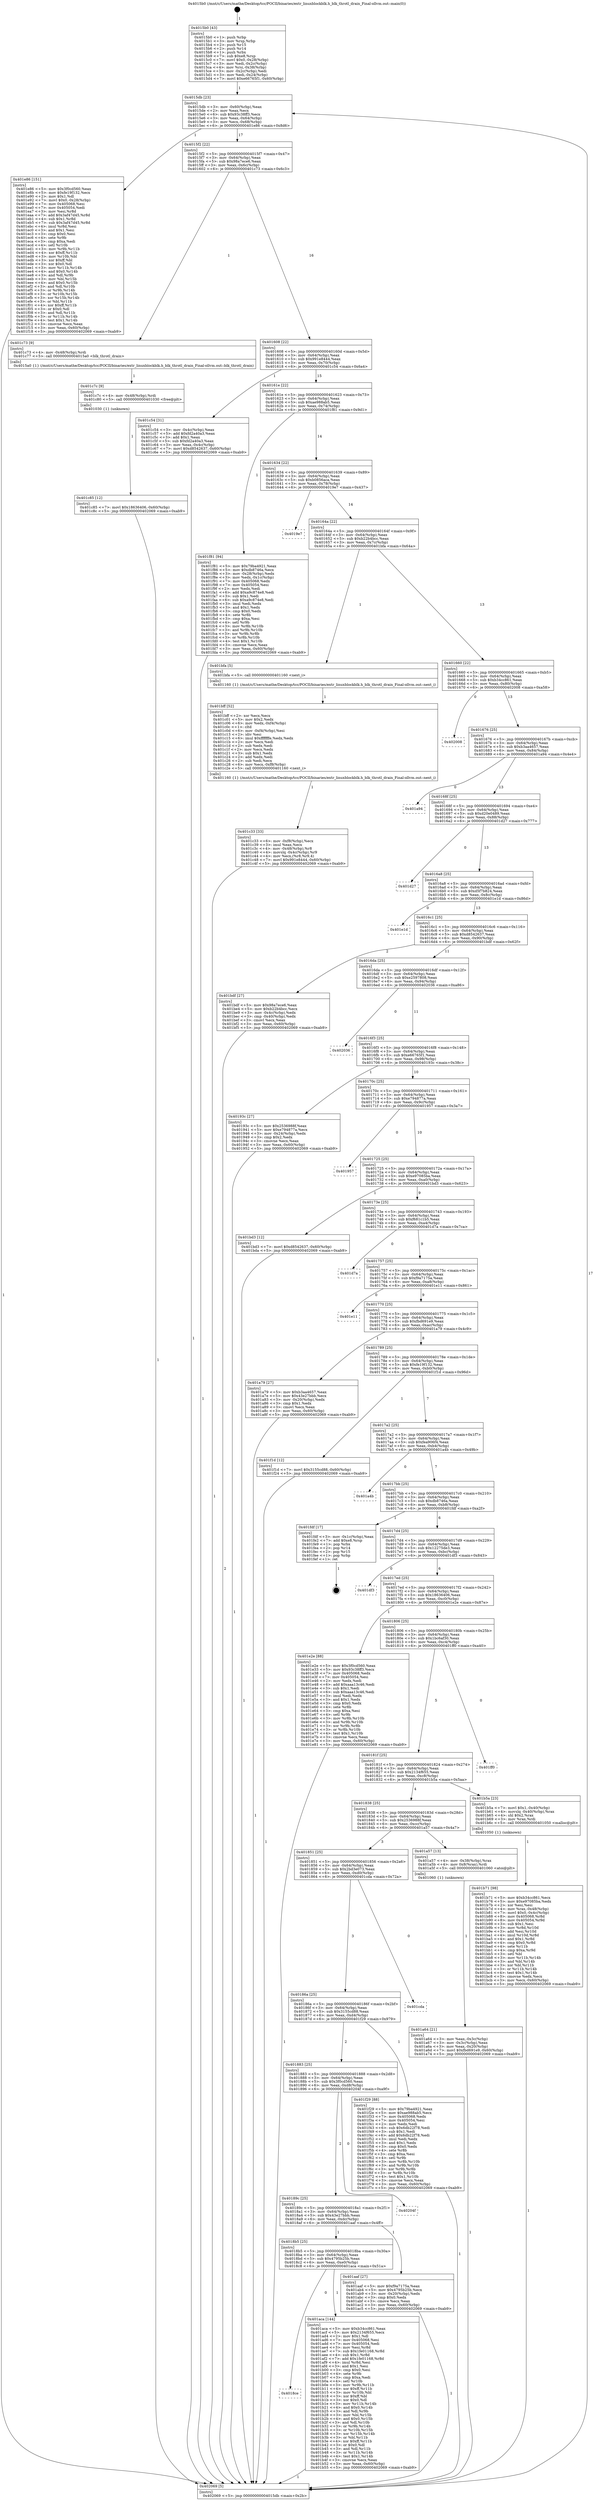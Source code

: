 digraph "0x4015b0" {
  label = "0x4015b0 (/mnt/c/Users/mathe/Desktop/tcc/POCII/binaries/extr_linuxblockblk.h_blk_throtl_drain_Final-ollvm.out::main(0))"
  labelloc = "t"
  node[shape=record]

  Entry [label="",width=0.3,height=0.3,shape=circle,fillcolor=black,style=filled]
  "0x4015db" [label="{
     0x4015db [23]\l
     | [instrs]\l
     &nbsp;&nbsp;0x4015db \<+3\>: mov -0x60(%rbp),%eax\l
     &nbsp;&nbsp;0x4015de \<+2\>: mov %eax,%ecx\l
     &nbsp;&nbsp;0x4015e0 \<+6\>: sub $0x93c38ff3,%ecx\l
     &nbsp;&nbsp;0x4015e6 \<+3\>: mov %eax,-0x64(%rbp)\l
     &nbsp;&nbsp;0x4015e9 \<+3\>: mov %ecx,-0x68(%rbp)\l
     &nbsp;&nbsp;0x4015ec \<+6\>: je 0000000000401e86 \<main+0x8d6\>\l
  }"]
  "0x401e86" [label="{
     0x401e86 [151]\l
     | [instrs]\l
     &nbsp;&nbsp;0x401e86 \<+5\>: mov $0x3f0cd560,%eax\l
     &nbsp;&nbsp;0x401e8b \<+5\>: mov $0xfe19f132,%ecx\l
     &nbsp;&nbsp;0x401e90 \<+2\>: mov $0x1,%dl\l
     &nbsp;&nbsp;0x401e92 \<+7\>: movl $0x0,-0x28(%rbp)\l
     &nbsp;&nbsp;0x401e99 \<+7\>: mov 0x405068,%esi\l
     &nbsp;&nbsp;0x401ea0 \<+7\>: mov 0x405054,%edi\l
     &nbsp;&nbsp;0x401ea7 \<+3\>: mov %esi,%r8d\l
     &nbsp;&nbsp;0x401eaa \<+7\>: add $0x3af47d45,%r8d\l
     &nbsp;&nbsp;0x401eb1 \<+4\>: sub $0x1,%r8d\l
     &nbsp;&nbsp;0x401eb5 \<+7\>: sub $0x3af47d45,%r8d\l
     &nbsp;&nbsp;0x401ebc \<+4\>: imul %r8d,%esi\l
     &nbsp;&nbsp;0x401ec0 \<+3\>: and $0x1,%esi\l
     &nbsp;&nbsp;0x401ec3 \<+3\>: cmp $0x0,%esi\l
     &nbsp;&nbsp;0x401ec6 \<+4\>: sete %r9b\l
     &nbsp;&nbsp;0x401eca \<+3\>: cmp $0xa,%edi\l
     &nbsp;&nbsp;0x401ecd \<+4\>: setl %r10b\l
     &nbsp;&nbsp;0x401ed1 \<+3\>: mov %r9b,%r11b\l
     &nbsp;&nbsp;0x401ed4 \<+4\>: xor $0xff,%r11b\l
     &nbsp;&nbsp;0x401ed8 \<+3\>: mov %r10b,%bl\l
     &nbsp;&nbsp;0x401edb \<+3\>: xor $0xff,%bl\l
     &nbsp;&nbsp;0x401ede \<+3\>: xor $0x0,%dl\l
     &nbsp;&nbsp;0x401ee1 \<+3\>: mov %r11b,%r14b\l
     &nbsp;&nbsp;0x401ee4 \<+4\>: and $0x0,%r14b\l
     &nbsp;&nbsp;0x401ee8 \<+3\>: and %dl,%r9b\l
     &nbsp;&nbsp;0x401eeb \<+3\>: mov %bl,%r15b\l
     &nbsp;&nbsp;0x401eee \<+4\>: and $0x0,%r15b\l
     &nbsp;&nbsp;0x401ef2 \<+3\>: and %dl,%r10b\l
     &nbsp;&nbsp;0x401ef5 \<+3\>: or %r9b,%r14b\l
     &nbsp;&nbsp;0x401ef8 \<+3\>: or %r10b,%r15b\l
     &nbsp;&nbsp;0x401efb \<+3\>: xor %r15b,%r14b\l
     &nbsp;&nbsp;0x401efe \<+3\>: or %bl,%r11b\l
     &nbsp;&nbsp;0x401f01 \<+4\>: xor $0xff,%r11b\l
     &nbsp;&nbsp;0x401f05 \<+3\>: or $0x0,%dl\l
     &nbsp;&nbsp;0x401f08 \<+3\>: and %dl,%r11b\l
     &nbsp;&nbsp;0x401f0b \<+3\>: or %r11b,%r14b\l
     &nbsp;&nbsp;0x401f0e \<+4\>: test $0x1,%r14b\l
     &nbsp;&nbsp;0x401f12 \<+3\>: cmovne %ecx,%eax\l
     &nbsp;&nbsp;0x401f15 \<+3\>: mov %eax,-0x60(%rbp)\l
     &nbsp;&nbsp;0x401f18 \<+5\>: jmp 0000000000402069 \<main+0xab9\>\l
  }"]
  "0x4015f2" [label="{
     0x4015f2 [22]\l
     | [instrs]\l
     &nbsp;&nbsp;0x4015f2 \<+5\>: jmp 00000000004015f7 \<main+0x47\>\l
     &nbsp;&nbsp;0x4015f7 \<+3\>: mov -0x64(%rbp),%eax\l
     &nbsp;&nbsp;0x4015fa \<+5\>: sub $0x98a7ece6,%eax\l
     &nbsp;&nbsp;0x4015ff \<+3\>: mov %eax,-0x6c(%rbp)\l
     &nbsp;&nbsp;0x401602 \<+6\>: je 0000000000401c73 \<main+0x6c3\>\l
  }"]
  Exit [label="",width=0.3,height=0.3,shape=circle,fillcolor=black,style=filled,peripheries=2]
  "0x401c73" [label="{
     0x401c73 [9]\l
     | [instrs]\l
     &nbsp;&nbsp;0x401c73 \<+4\>: mov -0x48(%rbp),%rdi\l
     &nbsp;&nbsp;0x401c77 \<+5\>: call 00000000004015a0 \<blk_throtl_drain\>\l
     | [calls]\l
     &nbsp;&nbsp;0x4015a0 \{1\} (/mnt/c/Users/mathe/Desktop/tcc/POCII/binaries/extr_linuxblockblk.h_blk_throtl_drain_Final-ollvm.out::blk_throtl_drain)\l
  }"]
  "0x401608" [label="{
     0x401608 [22]\l
     | [instrs]\l
     &nbsp;&nbsp;0x401608 \<+5\>: jmp 000000000040160d \<main+0x5d\>\l
     &nbsp;&nbsp;0x40160d \<+3\>: mov -0x64(%rbp),%eax\l
     &nbsp;&nbsp;0x401610 \<+5\>: sub $0x991e8444,%eax\l
     &nbsp;&nbsp;0x401615 \<+3\>: mov %eax,-0x70(%rbp)\l
     &nbsp;&nbsp;0x401618 \<+6\>: je 0000000000401c54 \<main+0x6a4\>\l
  }"]
  "0x401c85" [label="{
     0x401c85 [12]\l
     | [instrs]\l
     &nbsp;&nbsp;0x401c85 \<+7\>: movl $0x18636406,-0x60(%rbp)\l
     &nbsp;&nbsp;0x401c8c \<+5\>: jmp 0000000000402069 \<main+0xab9\>\l
  }"]
  "0x401c54" [label="{
     0x401c54 [31]\l
     | [instrs]\l
     &nbsp;&nbsp;0x401c54 \<+3\>: mov -0x4c(%rbp),%eax\l
     &nbsp;&nbsp;0x401c57 \<+5\>: add $0xfd2a40a3,%eax\l
     &nbsp;&nbsp;0x401c5c \<+3\>: add $0x1,%eax\l
     &nbsp;&nbsp;0x401c5f \<+5\>: sub $0xfd2a40a3,%eax\l
     &nbsp;&nbsp;0x401c64 \<+3\>: mov %eax,-0x4c(%rbp)\l
     &nbsp;&nbsp;0x401c67 \<+7\>: movl $0xd8542637,-0x60(%rbp)\l
     &nbsp;&nbsp;0x401c6e \<+5\>: jmp 0000000000402069 \<main+0xab9\>\l
  }"]
  "0x40161e" [label="{
     0x40161e [22]\l
     | [instrs]\l
     &nbsp;&nbsp;0x40161e \<+5\>: jmp 0000000000401623 \<main+0x73\>\l
     &nbsp;&nbsp;0x401623 \<+3\>: mov -0x64(%rbp),%eax\l
     &nbsp;&nbsp;0x401626 \<+5\>: sub $0xae988ab5,%eax\l
     &nbsp;&nbsp;0x40162b \<+3\>: mov %eax,-0x74(%rbp)\l
     &nbsp;&nbsp;0x40162e \<+6\>: je 0000000000401f81 \<main+0x9d1\>\l
  }"]
  "0x401c7c" [label="{
     0x401c7c [9]\l
     | [instrs]\l
     &nbsp;&nbsp;0x401c7c \<+4\>: mov -0x48(%rbp),%rdi\l
     &nbsp;&nbsp;0x401c80 \<+5\>: call 0000000000401030 \<free@plt\>\l
     | [calls]\l
     &nbsp;&nbsp;0x401030 \{1\} (unknown)\l
  }"]
  "0x401f81" [label="{
     0x401f81 [94]\l
     | [instrs]\l
     &nbsp;&nbsp;0x401f81 \<+5\>: mov $0x79ba4921,%eax\l
     &nbsp;&nbsp;0x401f86 \<+5\>: mov $0xdb8746a,%ecx\l
     &nbsp;&nbsp;0x401f8b \<+3\>: mov -0x28(%rbp),%edx\l
     &nbsp;&nbsp;0x401f8e \<+3\>: mov %edx,-0x1c(%rbp)\l
     &nbsp;&nbsp;0x401f91 \<+7\>: mov 0x405068,%edx\l
     &nbsp;&nbsp;0x401f98 \<+7\>: mov 0x405054,%esi\l
     &nbsp;&nbsp;0x401f9f \<+2\>: mov %edx,%edi\l
     &nbsp;&nbsp;0x401fa1 \<+6\>: add $0xa9c874e8,%edi\l
     &nbsp;&nbsp;0x401fa7 \<+3\>: sub $0x1,%edi\l
     &nbsp;&nbsp;0x401faa \<+6\>: sub $0xa9c874e8,%edi\l
     &nbsp;&nbsp;0x401fb0 \<+3\>: imul %edi,%edx\l
     &nbsp;&nbsp;0x401fb3 \<+3\>: and $0x1,%edx\l
     &nbsp;&nbsp;0x401fb6 \<+3\>: cmp $0x0,%edx\l
     &nbsp;&nbsp;0x401fb9 \<+4\>: sete %r8b\l
     &nbsp;&nbsp;0x401fbd \<+3\>: cmp $0xa,%esi\l
     &nbsp;&nbsp;0x401fc0 \<+4\>: setl %r9b\l
     &nbsp;&nbsp;0x401fc4 \<+3\>: mov %r8b,%r10b\l
     &nbsp;&nbsp;0x401fc7 \<+3\>: and %r9b,%r10b\l
     &nbsp;&nbsp;0x401fca \<+3\>: xor %r9b,%r8b\l
     &nbsp;&nbsp;0x401fcd \<+3\>: or %r8b,%r10b\l
     &nbsp;&nbsp;0x401fd0 \<+4\>: test $0x1,%r10b\l
     &nbsp;&nbsp;0x401fd4 \<+3\>: cmovne %ecx,%eax\l
     &nbsp;&nbsp;0x401fd7 \<+3\>: mov %eax,-0x60(%rbp)\l
     &nbsp;&nbsp;0x401fda \<+5\>: jmp 0000000000402069 \<main+0xab9\>\l
  }"]
  "0x401634" [label="{
     0x401634 [22]\l
     | [instrs]\l
     &nbsp;&nbsp;0x401634 \<+5\>: jmp 0000000000401639 \<main+0x89\>\l
     &nbsp;&nbsp;0x401639 \<+3\>: mov -0x64(%rbp),%eax\l
     &nbsp;&nbsp;0x40163c \<+5\>: sub $0xb0856aca,%eax\l
     &nbsp;&nbsp;0x401641 \<+3\>: mov %eax,-0x78(%rbp)\l
     &nbsp;&nbsp;0x401644 \<+6\>: je 00000000004019e7 \<main+0x437\>\l
  }"]
  "0x401c33" [label="{
     0x401c33 [33]\l
     | [instrs]\l
     &nbsp;&nbsp;0x401c33 \<+6\>: mov -0xf8(%rbp),%ecx\l
     &nbsp;&nbsp;0x401c39 \<+3\>: imul %eax,%ecx\l
     &nbsp;&nbsp;0x401c3c \<+4\>: mov -0x48(%rbp),%r8\l
     &nbsp;&nbsp;0x401c40 \<+4\>: movslq -0x4c(%rbp),%r9\l
     &nbsp;&nbsp;0x401c44 \<+4\>: mov %ecx,(%r8,%r9,4)\l
     &nbsp;&nbsp;0x401c48 \<+7\>: movl $0x991e8444,-0x60(%rbp)\l
     &nbsp;&nbsp;0x401c4f \<+5\>: jmp 0000000000402069 \<main+0xab9\>\l
  }"]
  "0x4019e7" [label="{
     0x4019e7\l
  }", style=dashed]
  "0x40164a" [label="{
     0x40164a [22]\l
     | [instrs]\l
     &nbsp;&nbsp;0x40164a \<+5\>: jmp 000000000040164f \<main+0x9f\>\l
     &nbsp;&nbsp;0x40164f \<+3\>: mov -0x64(%rbp),%eax\l
     &nbsp;&nbsp;0x401652 \<+5\>: sub $0xb22b4bcc,%eax\l
     &nbsp;&nbsp;0x401657 \<+3\>: mov %eax,-0x7c(%rbp)\l
     &nbsp;&nbsp;0x40165a \<+6\>: je 0000000000401bfa \<main+0x64a\>\l
  }"]
  "0x401bff" [label="{
     0x401bff [52]\l
     | [instrs]\l
     &nbsp;&nbsp;0x401bff \<+2\>: xor %ecx,%ecx\l
     &nbsp;&nbsp;0x401c01 \<+5\>: mov $0x2,%edx\l
     &nbsp;&nbsp;0x401c06 \<+6\>: mov %edx,-0xf4(%rbp)\l
     &nbsp;&nbsp;0x401c0c \<+1\>: cltd\l
     &nbsp;&nbsp;0x401c0d \<+6\>: mov -0xf4(%rbp),%esi\l
     &nbsp;&nbsp;0x401c13 \<+2\>: idiv %esi\l
     &nbsp;&nbsp;0x401c15 \<+6\>: imul $0xfffffffe,%edx,%edx\l
     &nbsp;&nbsp;0x401c1b \<+2\>: mov %ecx,%edi\l
     &nbsp;&nbsp;0x401c1d \<+2\>: sub %edx,%edi\l
     &nbsp;&nbsp;0x401c1f \<+2\>: mov %ecx,%edx\l
     &nbsp;&nbsp;0x401c21 \<+3\>: sub $0x1,%edx\l
     &nbsp;&nbsp;0x401c24 \<+2\>: add %edx,%edi\l
     &nbsp;&nbsp;0x401c26 \<+2\>: sub %edi,%ecx\l
     &nbsp;&nbsp;0x401c28 \<+6\>: mov %ecx,-0xf8(%rbp)\l
     &nbsp;&nbsp;0x401c2e \<+5\>: call 0000000000401160 \<next_i\>\l
     | [calls]\l
     &nbsp;&nbsp;0x401160 \{1\} (/mnt/c/Users/mathe/Desktop/tcc/POCII/binaries/extr_linuxblockblk.h_blk_throtl_drain_Final-ollvm.out::next_i)\l
  }"]
  "0x401bfa" [label="{
     0x401bfa [5]\l
     | [instrs]\l
     &nbsp;&nbsp;0x401bfa \<+5\>: call 0000000000401160 \<next_i\>\l
     | [calls]\l
     &nbsp;&nbsp;0x401160 \{1\} (/mnt/c/Users/mathe/Desktop/tcc/POCII/binaries/extr_linuxblockblk.h_blk_throtl_drain_Final-ollvm.out::next_i)\l
  }"]
  "0x401660" [label="{
     0x401660 [22]\l
     | [instrs]\l
     &nbsp;&nbsp;0x401660 \<+5\>: jmp 0000000000401665 \<main+0xb5\>\l
     &nbsp;&nbsp;0x401665 \<+3\>: mov -0x64(%rbp),%eax\l
     &nbsp;&nbsp;0x401668 \<+5\>: sub $0xb34cc861,%eax\l
     &nbsp;&nbsp;0x40166d \<+3\>: mov %eax,-0x80(%rbp)\l
     &nbsp;&nbsp;0x401670 \<+6\>: je 0000000000402008 \<main+0xa58\>\l
  }"]
  "0x401b71" [label="{
     0x401b71 [98]\l
     | [instrs]\l
     &nbsp;&nbsp;0x401b71 \<+5\>: mov $0xb34cc861,%ecx\l
     &nbsp;&nbsp;0x401b76 \<+5\>: mov $0xe97085ba,%edx\l
     &nbsp;&nbsp;0x401b7b \<+2\>: xor %esi,%esi\l
     &nbsp;&nbsp;0x401b7d \<+4\>: mov %rax,-0x48(%rbp)\l
     &nbsp;&nbsp;0x401b81 \<+7\>: movl $0x0,-0x4c(%rbp)\l
     &nbsp;&nbsp;0x401b88 \<+8\>: mov 0x405068,%r8d\l
     &nbsp;&nbsp;0x401b90 \<+8\>: mov 0x405054,%r9d\l
     &nbsp;&nbsp;0x401b98 \<+3\>: sub $0x1,%esi\l
     &nbsp;&nbsp;0x401b9b \<+3\>: mov %r8d,%r10d\l
     &nbsp;&nbsp;0x401b9e \<+3\>: add %esi,%r10d\l
     &nbsp;&nbsp;0x401ba1 \<+4\>: imul %r10d,%r8d\l
     &nbsp;&nbsp;0x401ba5 \<+4\>: and $0x1,%r8d\l
     &nbsp;&nbsp;0x401ba9 \<+4\>: cmp $0x0,%r8d\l
     &nbsp;&nbsp;0x401bad \<+4\>: sete %r11b\l
     &nbsp;&nbsp;0x401bb1 \<+4\>: cmp $0xa,%r9d\l
     &nbsp;&nbsp;0x401bb5 \<+3\>: setl %bl\l
     &nbsp;&nbsp;0x401bb8 \<+3\>: mov %r11b,%r14b\l
     &nbsp;&nbsp;0x401bbb \<+3\>: and %bl,%r14b\l
     &nbsp;&nbsp;0x401bbe \<+3\>: xor %bl,%r11b\l
     &nbsp;&nbsp;0x401bc1 \<+3\>: or %r11b,%r14b\l
     &nbsp;&nbsp;0x401bc4 \<+4\>: test $0x1,%r14b\l
     &nbsp;&nbsp;0x401bc8 \<+3\>: cmovne %edx,%ecx\l
     &nbsp;&nbsp;0x401bcb \<+3\>: mov %ecx,-0x60(%rbp)\l
     &nbsp;&nbsp;0x401bce \<+5\>: jmp 0000000000402069 \<main+0xab9\>\l
  }"]
  "0x402008" [label="{
     0x402008\l
  }", style=dashed]
  "0x401676" [label="{
     0x401676 [25]\l
     | [instrs]\l
     &nbsp;&nbsp;0x401676 \<+5\>: jmp 000000000040167b \<main+0xcb\>\l
     &nbsp;&nbsp;0x40167b \<+3\>: mov -0x64(%rbp),%eax\l
     &nbsp;&nbsp;0x40167e \<+5\>: sub $0xb3aa4657,%eax\l
     &nbsp;&nbsp;0x401683 \<+6\>: mov %eax,-0x84(%rbp)\l
     &nbsp;&nbsp;0x401689 \<+6\>: je 0000000000401a94 \<main+0x4e4\>\l
  }"]
  "0x4018ce" [label="{
     0x4018ce\l
  }", style=dashed]
  "0x401a94" [label="{
     0x401a94\l
  }", style=dashed]
  "0x40168f" [label="{
     0x40168f [25]\l
     | [instrs]\l
     &nbsp;&nbsp;0x40168f \<+5\>: jmp 0000000000401694 \<main+0xe4\>\l
     &nbsp;&nbsp;0x401694 \<+3\>: mov -0x64(%rbp),%eax\l
     &nbsp;&nbsp;0x401697 \<+5\>: sub $0xd20e0489,%eax\l
     &nbsp;&nbsp;0x40169c \<+6\>: mov %eax,-0x88(%rbp)\l
     &nbsp;&nbsp;0x4016a2 \<+6\>: je 0000000000401d27 \<main+0x777\>\l
  }"]
  "0x401aca" [label="{
     0x401aca [144]\l
     | [instrs]\l
     &nbsp;&nbsp;0x401aca \<+5\>: mov $0xb34cc861,%eax\l
     &nbsp;&nbsp;0x401acf \<+5\>: mov $0x2134f655,%ecx\l
     &nbsp;&nbsp;0x401ad4 \<+2\>: mov $0x1,%dl\l
     &nbsp;&nbsp;0x401ad6 \<+7\>: mov 0x405068,%esi\l
     &nbsp;&nbsp;0x401add \<+7\>: mov 0x405054,%edi\l
     &nbsp;&nbsp;0x401ae4 \<+3\>: mov %esi,%r8d\l
     &nbsp;&nbsp;0x401ae7 \<+7\>: sub $0x1fe01168,%r8d\l
     &nbsp;&nbsp;0x401aee \<+4\>: sub $0x1,%r8d\l
     &nbsp;&nbsp;0x401af2 \<+7\>: add $0x1fe01168,%r8d\l
     &nbsp;&nbsp;0x401af9 \<+4\>: imul %r8d,%esi\l
     &nbsp;&nbsp;0x401afd \<+3\>: and $0x1,%esi\l
     &nbsp;&nbsp;0x401b00 \<+3\>: cmp $0x0,%esi\l
     &nbsp;&nbsp;0x401b03 \<+4\>: sete %r9b\l
     &nbsp;&nbsp;0x401b07 \<+3\>: cmp $0xa,%edi\l
     &nbsp;&nbsp;0x401b0a \<+4\>: setl %r10b\l
     &nbsp;&nbsp;0x401b0e \<+3\>: mov %r9b,%r11b\l
     &nbsp;&nbsp;0x401b11 \<+4\>: xor $0xff,%r11b\l
     &nbsp;&nbsp;0x401b15 \<+3\>: mov %r10b,%bl\l
     &nbsp;&nbsp;0x401b18 \<+3\>: xor $0xff,%bl\l
     &nbsp;&nbsp;0x401b1b \<+3\>: xor $0x0,%dl\l
     &nbsp;&nbsp;0x401b1e \<+3\>: mov %r11b,%r14b\l
     &nbsp;&nbsp;0x401b21 \<+4\>: and $0x0,%r14b\l
     &nbsp;&nbsp;0x401b25 \<+3\>: and %dl,%r9b\l
     &nbsp;&nbsp;0x401b28 \<+3\>: mov %bl,%r15b\l
     &nbsp;&nbsp;0x401b2b \<+4\>: and $0x0,%r15b\l
     &nbsp;&nbsp;0x401b2f \<+3\>: and %dl,%r10b\l
     &nbsp;&nbsp;0x401b32 \<+3\>: or %r9b,%r14b\l
     &nbsp;&nbsp;0x401b35 \<+3\>: or %r10b,%r15b\l
     &nbsp;&nbsp;0x401b38 \<+3\>: xor %r15b,%r14b\l
     &nbsp;&nbsp;0x401b3b \<+3\>: or %bl,%r11b\l
     &nbsp;&nbsp;0x401b3e \<+4\>: xor $0xff,%r11b\l
     &nbsp;&nbsp;0x401b42 \<+3\>: or $0x0,%dl\l
     &nbsp;&nbsp;0x401b45 \<+3\>: and %dl,%r11b\l
     &nbsp;&nbsp;0x401b48 \<+3\>: or %r11b,%r14b\l
     &nbsp;&nbsp;0x401b4b \<+4\>: test $0x1,%r14b\l
     &nbsp;&nbsp;0x401b4f \<+3\>: cmovne %ecx,%eax\l
     &nbsp;&nbsp;0x401b52 \<+3\>: mov %eax,-0x60(%rbp)\l
     &nbsp;&nbsp;0x401b55 \<+5\>: jmp 0000000000402069 \<main+0xab9\>\l
  }"]
  "0x401d27" [label="{
     0x401d27\l
  }", style=dashed]
  "0x4016a8" [label="{
     0x4016a8 [25]\l
     | [instrs]\l
     &nbsp;&nbsp;0x4016a8 \<+5\>: jmp 00000000004016ad \<main+0xfd\>\l
     &nbsp;&nbsp;0x4016ad \<+3\>: mov -0x64(%rbp),%eax\l
     &nbsp;&nbsp;0x4016b0 \<+5\>: sub $0xd5f7b824,%eax\l
     &nbsp;&nbsp;0x4016b5 \<+6\>: mov %eax,-0x8c(%rbp)\l
     &nbsp;&nbsp;0x4016bb \<+6\>: je 0000000000401e1d \<main+0x86d\>\l
  }"]
  "0x4018b5" [label="{
     0x4018b5 [25]\l
     | [instrs]\l
     &nbsp;&nbsp;0x4018b5 \<+5\>: jmp 00000000004018ba \<main+0x30a\>\l
     &nbsp;&nbsp;0x4018ba \<+3\>: mov -0x64(%rbp),%eax\l
     &nbsp;&nbsp;0x4018bd \<+5\>: sub $0x4795b25b,%eax\l
     &nbsp;&nbsp;0x4018c2 \<+6\>: mov %eax,-0xe0(%rbp)\l
     &nbsp;&nbsp;0x4018c8 \<+6\>: je 0000000000401aca \<main+0x51a\>\l
  }"]
  "0x401e1d" [label="{
     0x401e1d\l
  }", style=dashed]
  "0x4016c1" [label="{
     0x4016c1 [25]\l
     | [instrs]\l
     &nbsp;&nbsp;0x4016c1 \<+5\>: jmp 00000000004016c6 \<main+0x116\>\l
     &nbsp;&nbsp;0x4016c6 \<+3\>: mov -0x64(%rbp),%eax\l
     &nbsp;&nbsp;0x4016c9 \<+5\>: sub $0xd8542637,%eax\l
     &nbsp;&nbsp;0x4016ce \<+6\>: mov %eax,-0x90(%rbp)\l
     &nbsp;&nbsp;0x4016d4 \<+6\>: je 0000000000401bdf \<main+0x62f\>\l
  }"]
  "0x401aaf" [label="{
     0x401aaf [27]\l
     | [instrs]\l
     &nbsp;&nbsp;0x401aaf \<+5\>: mov $0xf9a7175a,%eax\l
     &nbsp;&nbsp;0x401ab4 \<+5\>: mov $0x4795b25b,%ecx\l
     &nbsp;&nbsp;0x401ab9 \<+3\>: mov -0x20(%rbp),%edx\l
     &nbsp;&nbsp;0x401abc \<+3\>: cmp $0x0,%edx\l
     &nbsp;&nbsp;0x401abf \<+3\>: cmove %ecx,%eax\l
     &nbsp;&nbsp;0x401ac2 \<+3\>: mov %eax,-0x60(%rbp)\l
     &nbsp;&nbsp;0x401ac5 \<+5\>: jmp 0000000000402069 \<main+0xab9\>\l
  }"]
  "0x401bdf" [label="{
     0x401bdf [27]\l
     | [instrs]\l
     &nbsp;&nbsp;0x401bdf \<+5\>: mov $0x98a7ece6,%eax\l
     &nbsp;&nbsp;0x401be4 \<+5\>: mov $0xb22b4bcc,%ecx\l
     &nbsp;&nbsp;0x401be9 \<+3\>: mov -0x4c(%rbp),%edx\l
     &nbsp;&nbsp;0x401bec \<+3\>: cmp -0x40(%rbp),%edx\l
     &nbsp;&nbsp;0x401bef \<+3\>: cmovl %ecx,%eax\l
     &nbsp;&nbsp;0x401bf2 \<+3\>: mov %eax,-0x60(%rbp)\l
     &nbsp;&nbsp;0x401bf5 \<+5\>: jmp 0000000000402069 \<main+0xab9\>\l
  }"]
  "0x4016da" [label="{
     0x4016da [25]\l
     | [instrs]\l
     &nbsp;&nbsp;0x4016da \<+5\>: jmp 00000000004016df \<main+0x12f\>\l
     &nbsp;&nbsp;0x4016df \<+3\>: mov -0x64(%rbp),%eax\l
     &nbsp;&nbsp;0x4016e2 \<+5\>: sub $0xe2597808,%eax\l
     &nbsp;&nbsp;0x4016e7 \<+6\>: mov %eax,-0x94(%rbp)\l
     &nbsp;&nbsp;0x4016ed \<+6\>: je 0000000000402036 \<main+0xa86\>\l
  }"]
  "0x40189c" [label="{
     0x40189c [25]\l
     | [instrs]\l
     &nbsp;&nbsp;0x40189c \<+5\>: jmp 00000000004018a1 \<main+0x2f1\>\l
     &nbsp;&nbsp;0x4018a1 \<+3\>: mov -0x64(%rbp),%eax\l
     &nbsp;&nbsp;0x4018a4 \<+5\>: sub $0x43e27bbb,%eax\l
     &nbsp;&nbsp;0x4018a9 \<+6\>: mov %eax,-0xdc(%rbp)\l
     &nbsp;&nbsp;0x4018af \<+6\>: je 0000000000401aaf \<main+0x4ff\>\l
  }"]
  "0x402036" [label="{
     0x402036\l
  }", style=dashed]
  "0x4016f3" [label="{
     0x4016f3 [25]\l
     | [instrs]\l
     &nbsp;&nbsp;0x4016f3 \<+5\>: jmp 00000000004016f8 \<main+0x148\>\l
     &nbsp;&nbsp;0x4016f8 \<+3\>: mov -0x64(%rbp),%eax\l
     &nbsp;&nbsp;0x4016fb \<+5\>: sub $0xe66765f1,%eax\l
     &nbsp;&nbsp;0x401700 \<+6\>: mov %eax,-0x98(%rbp)\l
     &nbsp;&nbsp;0x401706 \<+6\>: je 000000000040193c \<main+0x38c\>\l
  }"]
  "0x40204f" [label="{
     0x40204f\l
  }", style=dashed]
  "0x40193c" [label="{
     0x40193c [27]\l
     | [instrs]\l
     &nbsp;&nbsp;0x40193c \<+5\>: mov $0x2536988f,%eax\l
     &nbsp;&nbsp;0x401941 \<+5\>: mov $0xe794877a,%ecx\l
     &nbsp;&nbsp;0x401946 \<+3\>: mov -0x24(%rbp),%edx\l
     &nbsp;&nbsp;0x401949 \<+3\>: cmp $0x2,%edx\l
     &nbsp;&nbsp;0x40194c \<+3\>: cmovne %ecx,%eax\l
     &nbsp;&nbsp;0x40194f \<+3\>: mov %eax,-0x60(%rbp)\l
     &nbsp;&nbsp;0x401952 \<+5\>: jmp 0000000000402069 \<main+0xab9\>\l
  }"]
  "0x40170c" [label="{
     0x40170c [25]\l
     | [instrs]\l
     &nbsp;&nbsp;0x40170c \<+5\>: jmp 0000000000401711 \<main+0x161\>\l
     &nbsp;&nbsp;0x401711 \<+3\>: mov -0x64(%rbp),%eax\l
     &nbsp;&nbsp;0x401714 \<+5\>: sub $0xe794877a,%eax\l
     &nbsp;&nbsp;0x401719 \<+6\>: mov %eax,-0x9c(%rbp)\l
     &nbsp;&nbsp;0x40171f \<+6\>: je 0000000000401957 \<main+0x3a7\>\l
  }"]
  "0x402069" [label="{
     0x402069 [5]\l
     | [instrs]\l
     &nbsp;&nbsp;0x402069 \<+5\>: jmp 00000000004015db \<main+0x2b\>\l
  }"]
  "0x4015b0" [label="{
     0x4015b0 [43]\l
     | [instrs]\l
     &nbsp;&nbsp;0x4015b0 \<+1\>: push %rbp\l
     &nbsp;&nbsp;0x4015b1 \<+3\>: mov %rsp,%rbp\l
     &nbsp;&nbsp;0x4015b4 \<+2\>: push %r15\l
     &nbsp;&nbsp;0x4015b6 \<+2\>: push %r14\l
     &nbsp;&nbsp;0x4015b8 \<+1\>: push %rbx\l
     &nbsp;&nbsp;0x4015b9 \<+7\>: sub $0xe8,%rsp\l
     &nbsp;&nbsp;0x4015c0 \<+7\>: movl $0x0,-0x28(%rbp)\l
     &nbsp;&nbsp;0x4015c7 \<+3\>: mov %edi,-0x2c(%rbp)\l
     &nbsp;&nbsp;0x4015ca \<+4\>: mov %rsi,-0x38(%rbp)\l
     &nbsp;&nbsp;0x4015ce \<+3\>: mov -0x2c(%rbp),%edi\l
     &nbsp;&nbsp;0x4015d1 \<+3\>: mov %edi,-0x24(%rbp)\l
     &nbsp;&nbsp;0x4015d4 \<+7\>: movl $0xe66765f1,-0x60(%rbp)\l
  }"]
  "0x401883" [label="{
     0x401883 [25]\l
     | [instrs]\l
     &nbsp;&nbsp;0x401883 \<+5\>: jmp 0000000000401888 \<main+0x2d8\>\l
     &nbsp;&nbsp;0x401888 \<+3\>: mov -0x64(%rbp),%eax\l
     &nbsp;&nbsp;0x40188b \<+5\>: sub $0x3f0cd560,%eax\l
     &nbsp;&nbsp;0x401890 \<+6\>: mov %eax,-0xd8(%rbp)\l
     &nbsp;&nbsp;0x401896 \<+6\>: je 000000000040204f \<main+0xa9f\>\l
  }"]
  "0x401957" [label="{
     0x401957\l
  }", style=dashed]
  "0x401725" [label="{
     0x401725 [25]\l
     | [instrs]\l
     &nbsp;&nbsp;0x401725 \<+5\>: jmp 000000000040172a \<main+0x17a\>\l
     &nbsp;&nbsp;0x40172a \<+3\>: mov -0x64(%rbp),%eax\l
     &nbsp;&nbsp;0x40172d \<+5\>: sub $0xe97085ba,%eax\l
     &nbsp;&nbsp;0x401732 \<+6\>: mov %eax,-0xa0(%rbp)\l
     &nbsp;&nbsp;0x401738 \<+6\>: je 0000000000401bd3 \<main+0x623\>\l
  }"]
  "0x401f29" [label="{
     0x401f29 [88]\l
     | [instrs]\l
     &nbsp;&nbsp;0x401f29 \<+5\>: mov $0x79ba4921,%eax\l
     &nbsp;&nbsp;0x401f2e \<+5\>: mov $0xae988ab5,%ecx\l
     &nbsp;&nbsp;0x401f33 \<+7\>: mov 0x405068,%edx\l
     &nbsp;&nbsp;0x401f3a \<+7\>: mov 0x405054,%esi\l
     &nbsp;&nbsp;0x401f41 \<+2\>: mov %edx,%edi\l
     &nbsp;&nbsp;0x401f43 \<+6\>: sub $0x6db22f78,%edi\l
     &nbsp;&nbsp;0x401f49 \<+3\>: sub $0x1,%edi\l
     &nbsp;&nbsp;0x401f4c \<+6\>: add $0x6db22f78,%edi\l
     &nbsp;&nbsp;0x401f52 \<+3\>: imul %edi,%edx\l
     &nbsp;&nbsp;0x401f55 \<+3\>: and $0x1,%edx\l
     &nbsp;&nbsp;0x401f58 \<+3\>: cmp $0x0,%edx\l
     &nbsp;&nbsp;0x401f5b \<+4\>: sete %r8b\l
     &nbsp;&nbsp;0x401f5f \<+3\>: cmp $0xa,%esi\l
     &nbsp;&nbsp;0x401f62 \<+4\>: setl %r9b\l
     &nbsp;&nbsp;0x401f66 \<+3\>: mov %r8b,%r10b\l
     &nbsp;&nbsp;0x401f69 \<+3\>: and %r9b,%r10b\l
     &nbsp;&nbsp;0x401f6c \<+3\>: xor %r9b,%r8b\l
     &nbsp;&nbsp;0x401f6f \<+3\>: or %r8b,%r10b\l
     &nbsp;&nbsp;0x401f72 \<+4\>: test $0x1,%r10b\l
     &nbsp;&nbsp;0x401f76 \<+3\>: cmovne %ecx,%eax\l
     &nbsp;&nbsp;0x401f79 \<+3\>: mov %eax,-0x60(%rbp)\l
     &nbsp;&nbsp;0x401f7c \<+5\>: jmp 0000000000402069 \<main+0xab9\>\l
  }"]
  "0x401bd3" [label="{
     0x401bd3 [12]\l
     | [instrs]\l
     &nbsp;&nbsp;0x401bd3 \<+7\>: movl $0xd8542637,-0x60(%rbp)\l
     &nbsp;&nbsp;0x401bda \<+5\>: jmp 0000000000402069 \<main+0xab9\>\l
  }"]
  "0x40173e" [label="{
     0x40173e [25]\l
     | [instrs]\l
     &nbsp;&nbsp;0x40173e \<+5\>: jmp 0000000000401743 \<main+0x193\>\l
     &nbsp;&nbsp;0x401743 \<+3\>: mov -0x64(%rbp),%eax\l
     &nbsp;&nbsp;0x401746 \<+5\>: sub $0xf681c1b5,%eax\l
     &nbsp;&nbsp;0x40174b \<+6\>: mov %eax,-0xa4(%rbp)\l
     &nbsp;&nbsp;0x401751 \<+6\>: je 0000000000401d7a \<main+0x7ca\>\l
  }"]
  "0x40186a" [label="{
     0x40186a [25]\l
     | [instrs]\l
     &nbsp;&nbsp;0x40186a \<+5\>: jmp 000000000040186f \<main+0x2bf\>\l
     &nbsp;&nbsp;0x40186f \<+3\>: mov -0x64(%rbp),%eax\l
     &nbsp;&nbsp;0x401872 \<+5\>: sub $0x3155cd88,%eax\l
     &nbsp;&nbsp;0x401877 \<+6\>: mov %eax,-0xd4(%rbp)\l
     &nbsp;&nbsp;0x40187d \<+6\>: je 0000000000401f29 \<main+0x979\>\l
  }"]
  "0x401d7a" [label="{
     0x401d7a\l
  }", style=dashed]
  "0x401757" [label="{
     0x401757 [25]\l
     | [instrs]\l
     &nbsp;&nbsp;0x401757 \<+5\>: jmp 000000000040175c \<main+0x1ac\>\l
     &nbsp;&nbsp;0x40175c \<+3\>: mov -0x64(%rbp),%eax\l
     &nbsp;&nbsp;0x40175f \<+5\>: sub $0xf9a7175a,%eax\l
     &nbsp;&nbsp;0x401764 \<+6\>: mov %eax,-0xa8(%rbp)\l
     &nbsp;&nbsp;0x40176a \<+6\>: je 0000000000401e11 \<main+0x861\>\l
  }"]
  "0x401cda" [label="{
     0x401cda\l
  }", style=dashed]
  "0x401e11" [label="{
     0x401e11\l
  }", style=dashed]
  "0x401770" [label="{
     0x401770 [25]\l
     | [instrs]\l
     &nbsp;&nbsp;0x401770 \<+5\>: jmp 0000000000401775 \<main+0x1c5\>\l
     &nbsp;&nbsp;0x401775 \<+3\>: mov -0x64(%rbp),%eax\l
     &nbsp;&nbsp;0x401778 \<+5\>: sub $0xfbd691e9,%eax\l
     &nbsp;&nbsp;0x40177d \<+6\>: mov %eax,-0xac(%rbp)\l
     &nbsp;&nbsp;0x401783 \<+6\>: je 0000000000401a79 \<main+0x4c9\>\l
  }"]
  "0x401a64" [label="{
     0x401a64 [21]\l
     | [instrs]\l
     &nbsp;&nbsp;0x401a64 \<+3\>: mov %eax,-0x3c(%rbp)\l
     &nbsp;&nbsp;0x401a67 \<+3\>: mov -0x3c(%rbp),%eax\l
     &nbsp;&nbsp;0x401a6a \<+3\>: mov %eax,-0x20(%rbp)\l
     &nbsp;&nbsp;0x401a6d \<+7\>: movl $0xfbd691e9,-0x60(%rbp)\l
     &nbsp;&nbsp;0x401a74 \<+5\>: jmp 0000000000402069 \<main+0xab9\>\l
  }"]
  "0x401a79" [label="{
     0x401a79 [27]\l
     | [instrs]\l
     &nbsp;&nbsp;0x401a79 \<+5\>: mov $0xb3aa4657,%eax\l
     &nbsp;&nbsp;0x401a7e \<+5\>: mov $0x43e27bbb,%ecx\l
     &nbsp;&nbsp;0x401a83 \<+3\>: mov -0x20(%rbp),%edx\l
     &nbsp;&nbsp;0x401a86 \<+3\>: cmp $0x1,%edx\l
     &nbsp;&nbsp;0x401a89 \<+3\>: cmovl %ecx,%eax\l
     &nbsp;&nbsp;0x401a8c \<+3\>: mov %eax,-0x60(%rbp)\l
     &nbsp;&nbsp;0x401a8f \<+5\>: jmp 0000000000402069 \<main+0xab9\>\l
  }"]
  "0x401789" [label="{
     0x401789 [25]\l
     | [instrs]\l
     &nbsp;&nbsp;0x401789 \<+5\>: jmp 000000000040178e \<main+0x1de\>\l
     &nbsp;&nbsp;0x40178e \<+3\>: mov -0x64(%rbp),%eax\l
     &nbsp;&nbsp;0x401791 \<+5\>: sub $0xfe19f132,%eax\l
     &nbsp;&nbsp;0x401796 \<+6\>: mov %eax,-0xb0(%rbp)\l
     &nbsp;&nbsp;0x40179c \<+6\>: je 0000000000401f1d \<main+0x96d\>\l
  }"]
  "0x401851" [label="{
     0x401851 [25]\l
     | [instrs]\l
     &nbsp;&nbsp;0x401851 \<+5\>: jmp 0000000000401856 \<main+0x2a6\>\l
     &nbsp;&nbsp;0x401856 \<+3\>: mov -0x64(%rbp),%eax\l
     &nbsp;&nbsp;0x401859 \<+5\>: sub $0x2bd3e073,%eax\l
     &nbsp;&nbsp;0x40185e \<+6\>: mov %eax,-0xd0(%rbp)\l
     &nbsp;&nbsp;0x401864 \<+6\>: je 0000000000401cda \<main+0x72a\>\l
  }"]
  "0x401f1d" [label="{
     0x401f1d [12]\l
     | [instrs]\l
     &nbsp;&nbsp;0x401f1d \<+7\>: movl $0x3155cd88,-0x60(%rbp)\l
     &nbsp;&nbsp;0x401f24 \<+5\>: jmp 0000000000402069 \<main+0xab9\>\l
  }"]
  "0x4017a2" [label="{
     0x4017a2 [25]\l
     | [instrs]\l
     &nbsp;&nbsp;0x4017a2 \<+5\>: jmp 00000000004017a7 \<main+0x1f7\>\l
     &nbsp;&nbsp;0x4017a7 \<+3\>: mov -0x64(%rbp),%eax\l
     &nbsp;&nbsp;0x4017aa \<+5\>: sub $0xfea906f4,%eax\l
     &nbsp;&nbsp;0x4017af \<+6\>: mov %eax,-0xb4(%rbp)\l
     &nbsp;&nbsp;0x4017b5 \<+6\>: je 0000000000401a4b \<main+0x49b\>\l
  }"]
  "0x401a57" [label="{
     0x401a57 [13]\l
     | [instrs]\l
     &nbsp;&nbsp;0x401a57 \<+4\>: mov -0x38(%rbp),%rax\l
     &nbsp;&nbsp;0x401a5b \<+4\>: mov 0x8(%rax),%rdi\l
     &nbsp;&nbsp;0x401a5f \<+5\>: call 0000000000401060 \<atoi@plt\>\l
     | [calls]\l
     &nbsp;&nbsp;0x401060 \{1\} (unknown)\l
  }"]
  "0x401a4b" [label="{
     0x401a4b\l
  }", style=dashed]
  "0x4017bb" [label="{
     0x4017bb [25]\l
     | [instrs]\l
     &nbsp;&nbsp;0x4017bb \<+5\>: jmp 00000000004017c0 \<main+0x210\>\l
     &nbsp;&nbsp;0x4017c0 \<+3\>: mov -0x64(%rbp),%eax\l
     &nbsp;&nbsp;0x4017c3 \<+5\>: sub $0xdb8746a,%eax\l
     &nbsp;&nbsp;0x4017c8 \<+6\>: mov %eax,-0xb8(%rbp)\l
     &nbsp;&nbsp;0x4017ce \<+6\>: je 0000000000401fdf \<main+0xa2f\>\l
  }"]
  "0x401838" [label="{
     0x401838 [25]\l
     | [instrs]\l
     &nbsp;&nbsp;0x401838 \<+5\>: jmp 000000000040183d \<main+0x28d\>\l
     &nbsp;&nbsp;0x40183d \<+3\>: mov -0x64(%rbp),%eax\l
     &nbsp;&nbsp;0x401840 \<+5\>: sub $0x2536988f,%eax\l
     &nbsp;&nbsp;0x401845 \<+6\>: mov %eax,-0xcc(%rbp)\l
     &nbsp;&nbsp;0x40184b \<+6\>: je 0000000000401a57 \<main+0x4a7\>\l
  }"]
  "0x401fdf" [label="{
     0x401fdf [17]\l
     | [instrs]\l
     &nbsp;&nbsp;0x401fdf \<+3\>: mov -0x1c(%rbp),%eax\l
     &nbsp;&nbsp;0x401fe2 \<+7\>: add $0xe8,%rsp\l
     &nbsp;&nbsp;0x401fe9 \<+1\>: pop %rbx\l
     &nbsp;&nbsp;0x401fea \<+2\>: pop %r14\l
     &nbsp;&nbsp;0x401fec \<+2\>: pop %r15\l
     &nbsp;&nbsp;0x401fee \<+1\>: pop %rbp\l
     &nbsp;&nbsp;0x401fef \<+1\>: ret\l
  }"]
  "0x4017d4" [label="{
     0x4017d4 [25]\l
     | [instrs]\l
     &nbsp;&nbsp;0x4017d4 \<+5\>: jmp 00000000004017d9 \<main+0x229\>\l
     &nbsp;&nbsp;0x4017d9 \<+3\>: mov -0x64(%rbp),%eax\l
     &nbsp;&nbsp;0x4017dc \<+5\>: sub $0x12275de3,%eax\l
     &nbsp;&nbsp;0x4017e1 \<+6\>: mov %eax,-0xbc(%rbp)\l
     &nbsp;&nbsp;0x4017e7 \<+6\>: je 0000000000401df3 \<main+0x843\>\l
  }"]
  "0x401b5a" [label="{
     0x401b5a [23]\l
     | [instrs]\l
     &nbsp;&nbsp;0x401b5a \<+7\>: movl $0x1,-0x40(%rbp)\l
     &nbsp;&nbsp;0x401b61 \<+4\>: movslq -0x40(%rbp),%rax\l
     &nbsp;&nbsp;0x401b65 \<+4\>: shl $0x2,%rax\l
     &nbsp;&nbsp;0x401b69 \<+3\>: mov %rax,%rdi\l
     &nbsp;&nbsp;0x401b6c \<+5\>: call 0000000000401050 \<malloc@plt\>\l
     | [calls]\l
     &nbsp;&nbsp;0x401050 \{1\} (unknown)\l
  }"]
  "0x401df3" [label="{
     0x401df3\l
  }", style=dashed]
  "0x4017ed" [label="{
     0x4017ed [25]\l
     | [instrs]\l
     &nbsp;&nbsp;0x4017ed \<+5\>: jmp 00000000004017f2 \<main+0x242\>\l
     &nbsp;&nbsp;0x4017f2 \<+3\>: mov -0x64(%rbp),%eax\l
     &nbsp;&nbsp;0x4017f5 \<+5\>: sub $0x18636406,%eax\l
     &nbsp;&nbsp;0x4017fa \<+6\>: mov %eax,-0xc0(%rbp)\l
     &nbsp;&nbsp;0x401800 \<+6\>: je 0000000000401e2e \<main+0x87e\>\l
  }"]
  "0x40181f" [label="{
     0x40181f [25]\l
     | [instrs]\l
     &nbsp;&nbsp;0x40181f \<+5\>: jmp 0000000000401824 \<main+0x274\>\l
     &nbsp;&nbsp;0x401824 \<+3\>: mov -0x64(%rbp),%eax\l
     &nbsp;&nbsp;0x401827 \<+5\>: sub $0x2134f655,%eax\l
     &nbsp;&nbsp;0x40182c \<+6\>: mov %eax,-0xc8(%rbp)\l
     &nbsp;&nbsp;0x401832 \<+6\>: je 0000000000401b5a \<main+0x5aa\>\l
  }"]
  "0x401e2e" [label="{
     0x401e2e [88]\l
     | [instrs]\l
     &nbsp;&nbsp;0x401e2e \<+5\>: mov $0x3f0cd560,%eax\l
     &nbsp;&nbsp;0x401e33 \<+5\>: mov $0x93c38ff3,%ecx\l
     &nbsp;&nbsp;0x401e38 \<+7\>: mov 0x405068,%edx\l
     &nbsp;&nbsp;0x401e3f \<+7\>: mov 0x405054,%esi\l
     &nbsp;&nbsp;0x401e46 \<+2\>: mov %edx,%edi\l
     &nbsp;&nbsp;0x401e48 \<+6\>: add $0xaaa13c46,%edi\l
     &nbsp;&nbsp;0x401e4e \<+3\>: sub $0x1,%edi\l
     &nbsp;&nbsp;0x401e51 \<+6\>: sub $0xaaa13c46,%edi\l
     &nbsp;&nbsp;0x401e57 \<+3\>: imul %edi,%edx\l
     &nbsp;&nbsp;0x401e5a \<+3\>: and $0x1,%edx\l
     &nbsp;&nbsp;0x401e5d \<+3\>: cmp $0x0,%edx\l
     &nbsp;&nbsp;0x401e60 \<+4\>: sete %r8b\l
     &nbsp;&nbsp;0x401e64 \<+3\>: cmp $0xa,%esi\l
     &nbsp;&nbsp;0x401e67 \<+4\>: setl %r9b\l
     &nbsp;&nbsp;0x401e6b \<+3\>: mov %r8b,%r10b\l
     &nbsp;&nbsp;0x401e6e \<+3\>: and %r9b,%r10b\l
     &nbsp;&nbsp;0x401e71 \<+3\>: xor %r9b,%r8b\l
     &nbsp;&nbsp;0x401e74 \<+3\>: or %r8b,%r10b\l
     &nbsp;&nbsp;0x401e77 \<+4\>: test $0x1,%r10b\l
     &nbsp;&nbsp;0x401e7b \<+3\>: cmovne %ecx,%eax\l
     &nbsp;&nbsp;0x401e7e \<+3\>: mov %eax,-0x60(%rbp)\l
     &nbsp;&nbsp;0x401e81 \<+5\>: jmp 0000000000402069 \<main+0xab9\>\l
  }"]
  "0x401806" [label="{
     0x401806 [25]\l
     | [instrs]\l
     &nbsp;&nbsp;0x401806 \<+5\>: jmp 000000000040180b \<main+0x25b\>\l
     &nbsp;&nbsp;0x40180b \<+3\>: mov -0x64(%rbp),%eax\l
     &nbsp;&nbsp;0x40180e \<+5\>: sub $0x1bc6af30,%eax\l
     &nbsp;&nbsp;0x401813 \<+6\>: mov %eax,-0xc4(%rbp)\l
     &nbsp;&nbsp;0x401819 \<+6\>: je 0000000000401ff0 \<main+0xa40\>\l
  }"]
  "0x401ff0" [label="{
     0x401ff0\l
  }", style=dashed]
  Entry -> "0x4015b0" [label=" 1"]
  "0x4015db" -> "0x401e86" [label=" 1"]
  "0x4015db" -> "0x4015f2" [label=" 17"]
  "0x401fdf" -> Exit [label=" 1"]
  "0x4015f2" -> "0x401c73" [label=" 1"]
  "0x4015f2" -> "0x401608" [label=" 16"]
  "0x401f81" -> "0x402069" [label=" 1"]
  "0x401608" -> "0x401c54" [label=" 1"]
  "0x401608" -> "0x40161e" [label=" 15"]
  "0x401f29" -> "0x402069" [label=" 1"]
  "0x40161e" -> "0x401f81" [label=" 1"]
  "0x40161e" -> "0x401634" [label=" 14"]
  "0x401f1d" -> "0x402069" [label=" 1"]
  "0x401634" -> "0x4019e7" [label=" 0"]
  "0x401634" -> "0x40164a" [label=" 14"]
  "0x401e86" -> "0x402069" [label=" 1"]
  "0x40164a" -> "0x401bfa" [label=" 1"]
  "0x40164a" -> "0x401660" [label=" 13"]
  "0x401e2e" -> "0x402069" [label=" 1"]
  "0x401660" -> "0x402008" [label=" 0"]
  "0x401660" -> "0x401676" [label=" 13"]
  "0x401c85" -> "0x402069" [label=" 1"]
  "0x401676" -> "0x401a94" [label=" 0"]
  "0x401676" -> "0x40168f" [label=" 13"]
  "0x401c7c" -> "0x401c85" [label=" 1"]
  "0x40168f" -> "0x401d27" [label=" 0"]
  "0x40168f" -> "0x4016a8" [label=" 13"]
  "0x401c73" -> "0x401c7c" [label=" 1"]
  "0x4016a8" -> "0x401e1d" [label=" 0"]
  "0x4016a8" -> "0x4016c1" [label=" 13"]
  "0x401c33" -> "0x402069" [label=" 1"]
  "0x4016c1" -> "0x401bdf" [label=" 2"]
  "0x4016c1" -> "0x4016da" [label=" 11"]
  "0x401bff" -> "0x401c33" [label=" 1"]
  "0x4016da" -> "0x402036" [label=" 0"]
  "0x4016da" -> "0x4016f3" [label=" 11"]
  "0x401bdf" -> "0x402069" [label=" 2"]
  "0x4016f3" -> "0x40193c" [label=" 1"]
  "0x4016f3" -> "0x40170c" [label=" 10"]
  "0x40193c" -> "0x402069" [label=" 1"]
  "0x4015b0" -> "0x4015db" [label=" 1"]
  "0x402069" -> "0x4015db" [label=" 17"]
  "0x401bd3" -> "0x402069" [label=" 1"]
  "0x40170c" -> "0x401957" [label=" 0"]
  "0x40170c" -> "0x401725" [label=" 10"]
  "0x401b5a" -> "0x401b71" [label=" 1"]
  "0x401725" -> "0x401bd3" [label=" 1"]
  "0x401725" -> "0x40173e" [label=" 9"]
  "0x401aca" -> "0x402069" [label=" 1"]
  "0x40173e" -> "0x401d7a" [label=" 0"]
  "0x40173e" -> "0x401757" [label=" 9"]
  "0x4018b5" -> "0x401aca" [label=" 1"]
  "0x401757" -> "0x401e11" [label=" 0"]
  "0x401757" -> "0x401770" [label=" 9"]
  "0x401c54" -> "0x402069" [label=" 1"]
  "0x401770" -> "0x401a79" [label=" 1"]
  "0x401770" -> "0x401789" [label=" 8"]
  "0x40189c" -> "0x4018b5" [label=" 1"]
  "0x401789" -> "0x401f1d" [label=" 1"]
  "0x401789" -> "0x4017a2" [label=" 7"]
  "0x40189c" -> "0x401aaf" [label=" 1"]
  "0x4017a2" -> "0x401a4b" [label=" 0"]
  "0x4017a2" -> "0x4017bb" [label=" 7"]
  "0x401bfa" -> "0x401bff" [label=" 1"]
  "0x4017bb" -> "0x401fdf" [label=" 1"]
  "0x4017bb" -> "0x4017d4" [label=" 6"]
  "0x401883" -> "0x40204f" [label=" 0"]
  "0x4017d4" -> "0x401df3" [label=" 0"]
  "0x4017d4" -> "0x4017ed" [label=" 6"]
  "0x401b71" -> "0x402069" [label=" 1"]
  "0x4017ed" -> "0x401e2e" [label=" 1"]
  "0x4017ed" -> "0x401806" [label=" 5"]
  "0x40186a" -> "0x401f29" [label=" 1"]
  "0x401806" -> "0x401ff0" [label=" 0"]
  "0x401806" -> "0x40181f" [label=" 5"]
  "0x40186a" -> "0x401883" [label=" 2"]
  "0x40181f" -> "0x401b5a" [label=" 1"]
  "0x40181f" -> "0x401838" [label=" 4"]
  "0x401883" -> "0x40189c" [label=" 2"]
  "0x401838" -> "0x401a57" [label=" 1"]
  "0x401838" -> "0x401851" [label=" 3"]
  "0x401a57" -> "0x401a64" [label=" 1"]
  "0x401a64" -> "0x402069" [label=" 1"]
  "0x401a79" -> "0x402069" [label=" 1"]
  "0x401aaf" -> "0x402069" [label=" 1"]
  "0x401851" -> "0x401cda" [label=" 0"]
  "0x401851" -> "0x40186a" [label=" 3"]
  "0x4018b5" -> "0x4018ce" [label=" 0"]
}
